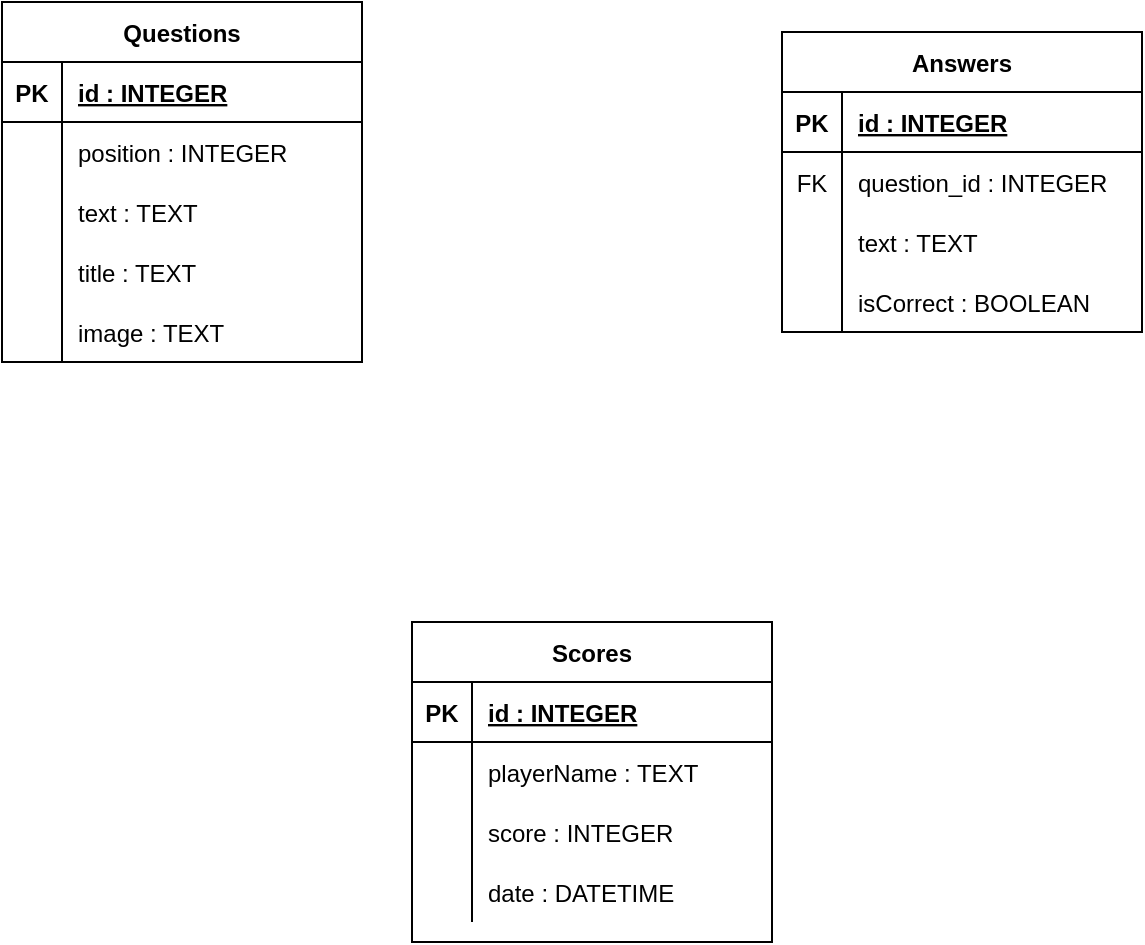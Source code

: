 <mxfile version="14.8.0" type="device"><diagram id="FDrxJfnvuas_eZuh0MXg" name="Page-1"><mxGraphModel dx="1209" dy="749" grid="1" gridSize="10" guides="1" tooltips="1" connect="1" arrows="1" fold="1" page="1" pageScale="1" pageWidth="827" pageHeight="1169" math="0" shadow="0"><root><mxCell id="0"/><mxCell id="1" parent="0"/><mxCell id="aReUAKp8Z7faQ781Bs0b-1" value="Questions" style="shape=table;startSize=30;container=1;collapsible=1;childLayout=tableLayout;fixedRows=1;rowLines=0;fontStyle=1;align=center;resizeLast=1;" vertex="1" parent="1"><mxGeometry x="30" y="70" width="180" height="180" as="geometry"/></mxCell><mxCell id="aReUAKp8Z7faQ781Bs0b-2" value="" style="shape=partialRectangle;collapsible=0;dropTarget=0;pointerEvents=0;fillColor=none;top=0;left=0;bottom=1;right=0;points=[[0,0.5],[1,0.5]];portConstraint=eastwest;" vertex="1" parent="aReUAKp8Z7faQ781Bs0b-1"><mxGeometry y="30" width="180" height="30" as="geometry"/></mxCell><mxCell id="aReUAKp8Z7faQ781Bs0b-3" value="PK" style="shape=partialRectangle;connectable=0;fillColor=none;top=0;left=0;bottom=0;right=0;fontStyle=1;overflow=hidden;" vertex="1" parent="aReUAKp8Z7faQ781Bs0b-2"><mxGeometry width="30" height="30" as="geometry"/></mxCell><mxCell id="aReUAKp8Z7faQ781Bs0b-4" value="id : INTEGER" style="shape=partialRectangle;connectable=0;fillColor=none;top=0;left=0;bottom=0;right=0;align=left;spacingLeft=6;fontStyle=5;overflow=hidden;" vertex="1" parent="aReUAKp8Z7faQ781Bs0b-2"><mxGeometry x="30" width="150" height="30" as="geometry"/></mxCell><mxCell id="aReUAKp8Z7faQ781Bs0b-5" value="" style="shape=partialRectangle;collapsible=0;dropTarget=0;pointerEvents=0;fillColor=none;top=0;left=0;bottom=0;right=0;points=[[0,0.5],[1,0.5]];portConstraint=eastwest;" vertex="1" parent="aReUAKp8Z7faQ781Bs0b-1"><mxGeometry y="60" width="180" height="30" as="geometry"/></mxCell><mxCell id="aReUAKp8Z7faQ781Bs0b-6" value="" style="shape=partialRectangle;connectable=0;fillColor=none;top=0;left=0;bottom=0;right=0;editable=1;overflow=hidden;" vertex="1" parent="aReUAKp8Z7faQ781Bs0b-5"><mxGeometry width="30" height="30" as="geometry"/></mxCell><mxCell id="aReUAKp8Z7faQ781Bs0b-7" value="position : INTEGER" style="shape=partialRectangle;connectable=0;fillColor=none;top=0;left=0;bottom=0;right=0;align=left;spacingLeft=6;overflow=hidden;" vertex="1" parent="aReUAKp8Z7faQ781Bs0b-5"><mxGeometry x="30" width="150" height="30" as="geometry"/></mxCell><mxCell id="aReUAKp8Z7faQ781Bs0b-8" value="" style="shape=partialRectangle;collapsible=0;dropTarget=0;pointerEvents=0;fillColor=none;top=0;left=0;bottom=0;right=0;points=[[0,0.5],[1,0.5]];portConstraint=eastwest;" vertex="1" parent="aReUAKp8Z7faQ781Bs0b-1"><mxGeometry y="90" width="180" height="30" as="geometry"/></mxCell><mxCell id="aReUAKp8Z7faQ781Bs0b-9" value="" style="shape=partialRectangle;connectable=0;fillColor=none;top=0;left=0;bottom=0;right=0;editable=1;overflow=hidden;" vertex="1" parent="aReUAKp8Z7faQ781Bs0b-8"><mxGeometry width="30" height="30" as="geometry"/></mxCell><mxCell id="aReUAKp8Z7faQ781Bs0b-10" value="text : TEXT" style="shape=partialRectangle;connectable=0;fillColor=none;top=0;left=0;bottom=0;right=0;align=left;spacingLeft=6;overflow=hidden;" vertex="1" parent="aReUAKp8Z7faQ781Bs0b-8"><mxGeometry x="30" width="150" height="30" as="geometry"/></mxCell><mxCell id="aReUAKp8Z7faQ781Bs0b-11" value="" style="shape=partialRectangle;collapsible=0;dropTarget=0;pointerEvents=0;fillColor=none;top=0;left=0;bottom=0;right=0;points=[[0,0.5],[1,0.5]];portConstraint=eastwest;" vertex="1" parent="aReUAKp8Z7faQ781Bs0b-1"><mxGeometry y="120" width="180" height="30" as="geometry"/></mxCell><mxCell id="aReUAKp8Z7faQ781Bs0b-12" value="" style="shape=partialRectangle;connectable=0;fillColor=none;top=0;left=0;bottom=0;right=0;editable=1;overflow=hidden;" vertex="1" parent="aReUAKp8Z7faQ781Bs0b-11"><mxGeometry width="30" height="30" as="geometry"/></mxCell><mxCell id="aReUAKp8Z7faQ781Bs0b-13" value="title : TEXT" style="shape=partialRectangle;connectable=0;fillColor=none;top=0;left=0;bottom=0;right=0;align=left;spacingLeft=6;overflow=hidden;" vertex="1" parent="aReUAKp8Z7faQ781Bs0b-11"><mxGeometry x="30" width="150" height="30" as="geometry"/></mxCell><mxCell id="aReUAKp8Z7faQ781Bs0b-14" value="" style="shape=partialRectangle;collapsible=0;dropTarget=0;pointerEvents=0;fillColor=none;top=0;left=0;bottom=0;right=0;points=[[0,0.5],[1,0.5]];portConstraint=eastwest;" vertex="1" parent="aReUAKp8Z7faQ781Bs0b-1"><mxGeometry y="150" width="180" height="30" as="geometry"/></mxCell><mxCell id="aReUAKp8Z7faQ781Bs0b-15" value="" style="shape=partialRectangle;connectable=0;fillColor=none;top=0;left=0;bottom=0;right=0;editable=1;overflow=hidden;" vertex="1" parent="aReUAKp8Z7faQ781Bs0b-14"><mxGeometry width="30" height="30" as="geometry"/></mxCell><mxCell id="aReUAKp8Z7faQ781Bs0b-16" value="image : TEXT" style="shape=partialRectangle;connectable=0;fillColor=none;top=0;left=0;bottom=0;right=0;align=left;spacingLeft=6;overflow=hidden;" vertex="1" parent="aReUAKp8Z7faQ781Bs0b-14"><mxGeometry x="30" width="150" height="30" as="geometry"/></mxCell><mxCell id="aReUAKp8Z7faQ781Bs0b-17" value="Answers" style="shape=table;startSize=30;container=1;collapsible=1;childLayout=tableLayout;fixedRows=1;rowLines=0;fontStyle=1;align=center;resizeLast=1;" vertex="1" parent="1"><mxGeometry x="420" y="85" width="180" height="150" as="geometry"/></mxCell><mxCell id="aReUAKp8Z7faQ781Bs0b-18" value="" style="shape=partialRectangle;collapsible=0;dropTarget=0;pointerEvents=0;fillColor=none;top=0;left=0;bottom=1;right=0;points=[[0,0.5],[1,0.5]];portConstraint=eastwest;" vertex="1" parent="aReUAKp8Z7faQ781Bs0b-17"><mxGeometry y="30" width="180" height="30" as="geometry"/></mxCell><mxCell id="aReUAKp8Z7faQ781Bs0b-19" value="PK" style="shape=partialRectangle;connectable=0;fillColor=none;top=0;left=0;bottom=0;right=0;fontStyle=1;overflow=hidden;" vertex="1" parent="aReUAKp8Z7faQ781Bs0b-18"><mxGeometry width="30" height="30" as="geometry"/></mxCell><mxCell id="aReUAKp8Z7faQ781Bs0b-20" value="id : INTEGER" style="shape=partialRectangle;connectable=0;fillColor=none;top=0;left=0;bottom=0;right=0;align=left;spacingLeft=6;fontStyle=5;overflow=hidden;" vertex="1" parent="aReUAKp8Z7faQ781Bs0b-18"><mxGeometry x="30" width="150" height="30" as="geometry"/></mxCell><mxCell id="aReUAKp8Z7faQ781Bs0b-21" value="" style="shape=partialRectangle;collapsible=0;dropTarget=0;pointerEvents=0;fillColor=none;top=0;left=0;bottom=0;right=0;points=[[0,0.5],[1,0.5]];portConstraint=eastwest;" vertex="1" parent="aReUAKp8Z7faQ781Bs0b-17"><mxGeometry y="60" width="180" height="30" as="geometry"/></mxCell><mxCell id="aReUAKp8Z7faQ781Bs0b-22" value="FK" style="shape=partialRectangle;connectable=0;fillColor=none;top=0;left=0;bottom=0;right=0;editable=1;overflow=hidden;" vertex="1" parent="aReUAKp8Z7faQ781Bs0b-21"><mxGeometry width="30" height="30" as="geometry"/></mxCell><mxCell id="aReUAKp8Z7faQ781Bs0b-23" value="question_id : INTEGER" style="shape=partialRectangle;connectable=0;fillColor=none;top=0;left=0;bottom=0;right=0;align=left;spacingLeft=6;overflow=hidden;" vertex="1" parent="aReUAKp8Z7faQ781Bs0b-21"><mxGeometry x="30" width="150" height="30" as="geometry"/></mxCell><mxCell id="aReUAKp8Z7faQ781Bs0b-24" value="" style="shape=partialRectangle;collapsible=0;dropTarget=0;pointerEvents=0;fillColor=none;top=0;left=0;bottom=0;right=0;points=[[0,0.5],[1,0.5]];portConstraint=eastwest;" vertex="1" parent="aReUAKp8Z7faQ781Bs0b-17"><mxGeometry y="90" width="180" height="30" as="geometry"/></mxCell><mxCell id="aReUAKp8Z7faQ781Bs0b-25" value="" style="shape=partialRectangle;connectable=0;fillColor=none;top=0;left=0;bottom=0;right=0;editable=1;overflow=hidden;" vertex="1" parent="aReUAKp8Z7faQ781Bs0b-24"><mxGeometry width="30" height="30" as="geometry"/></mxCell><mxCell id="aReUAKp8Z7faQ781Bs0b-26" value="text : TEXT" style="shape=partialRectangle;connectable=0;fillColor=none;top=0;left=0;bottom=0;right=0;align=left;spacingLeft=6;overflow=hidden;" vertex="1" parent="aReUAKp8Z7faQ781Bs0b-24"><mxGeometry x="30" width="150" height="30" as="geometry"/></mxCell><mxCell id="aReUAKp8Z7faQ781Bs0b-27" value="" style="shape=partialRectangle;collapsible=0;dropTarget=0;pointerEvents=0;fillColor=none;top=0;left=0;bottom=0;right=0;points=[[0,0.5],[1,0.5]];portConstraint=eastwest;" vertex="1" parent="aReUAKp8Z7faQ781Bs0b-17"><mxGeometry y="120" width="180" height="30" as="geometry"/></mxCell><mxCell id="aReUAKp8Z7faQ781Bs0b-28" value="" style="shape=partialRectangle;connectable=0;fillColor=none;top=0;left=0;bottom=0;right=0;editable=1;overflow=hidden;" vertex="1" parent="aReUAKp8Z7faQ781Bs0b-27"><mxGeometry width="30" height="30" as="geometry"/></mxCell><mxCell id="aReUAKp8Z7faQ781Bs0b-29" value="isCorrect : BOOLEAN" style="shape=partialRectangle;connectable=0;fillColor=none;top=0;left=0;bottom=0;right=0;align=left;spacingLeft=6;overflow=hidden;" vertex="1" parent="aReUAKp8Z7faQ781Bs0b-27"><mxGeometry x="30" width="150" height="30" as="geometry"/></mxCell><mxCell id="aReUAKp8Z7faQ781Bs0b-45" value="Scores" style="shape=table;startSize=30;container=1;collapsible=1;childLayout=tableLayout;fixedRows=1;rowLines=0;fontStyle=1;align=center;resizeLast=1;strokeColor=#000000;fillColor=#ffffff;" vertex="1" parent="1"><mxGeometry x="235" y="380" width="180" height="160" as="geometry"/></mxCell><mxCell id="aReUAKp8Z7faQ781Bs0b-46" value="" style="shape=partialRectangle;collapsible=0;dropTarget=0;pointerEvents=0;fillColor=none;top=0;left=0;bottom=1;right=0;points=[[0,0.5],[1,0.5]];portConstraint=eastwest;" vertex="1" parent="aReUAKp8Z7faQ781Bs0b-45"><mxGeometry y="30" width="180" height="30" as="geometry"/></mxCell><mxCell id="aReUAKp8Z7faQ781Bs0b-47" value="PK" style="shape=partialRectangle;connectable=0;fillColor=none;top=0;left=0;bottom=0;right=0;fontStyle=1;overflow=hidden;" vertex="1" parent="aReUAKp8Z7faQ781Bs0b-46"><mxGeometry width="30" height="30" as="geometry"/></mxCell><mxCell id="aReUAKp8Z7faQ781Bs0b-48" value="id : INTEGER" style="shape=partialRectangle;connectable=0;fillColor=none;top=0;left=0;bottom=0;right=0;align=left;spacingLeft=6;fontStyle=5;overflow=hidden;" vertex="1" parent="aReUAKp8Z7faQ781Bs0b-46"><mxGeometry x="30" width="150" height="30" as="geometry"/></mxCell><mxCell id="aReUAKp8Z7faQ781Bs0b-49" value="" style="shape=partialRectangle;collapsible=0;dropTarget=0;pointerEvents=0;fillColor=none;top=0;left=0;bottom=0;right=0;points=[[0,0.5],[1,0.5]];portConstraint=eastwest;" vertex="1" parent="aReUAKp8Z7faQ781Bs0b-45"><mxGeometry y="60" width="180" height="30" as="geometry"/></mxCell><mxCell id="aReUAKp8Z7faQ781Bs0b-50" value="" style="shape=partialRectangle;connectable=0;fillColor=none;top=0;left=0;bottom=0;right=0;editable=1;overflow=hidden;" vertex="1" parent="aReUAKp8Z7faQ781Bs0b-49"><mxGeometry width="30" height="30" as="geometry"/></mxCell><mxCell id="aReUAKp8Z7faQ781Bs0b-51" value="playerName : TEXT" style="shape=partialRectangle;connectable=0;fillColor=none;top=0;left=0;bottom=0;right=0;align=left;spacingLeft=6;overflow=hidden;" vertex="1" parent="aReUAKp8Z7faQ781Bs0b-49"><mxGeometry x="30" width="150" height="30" as="geometry"/></mxCell><mxCell id="aReUAKp8Z7faQ781Bs0b-52" value="" style="shape=partialRectangle;collapsible=0;dropTarget=0;pointerEvents=0;fillColor=none;top=0;left=0;bottom=0;right=0;points=[[0,0.5],[1,0.5]];portConstraint=eastwest;" vertex="1" parent="aReUAKp8Z7faQ781Bs0b-45"><mxGeometry y="90" width="180" height="30" as="geometry"/></mxCell><mxCell id="aReUAKp8Z7faQ781Bs0b-53" value="" style="shape=partialRectangle;connectable=0;fillColor=none;top=0;left=0;bottom=0;right=0;editable=1;overflow=hidden;" vertex="1" parent="aReUAKp8Z7faQ781Bs0b-52"><mxGeometry width="30" height="30" as="geometry"/></mxCell><mxCell id="aReUAKp8Z7faQ781Bs0b-54" value="score : INTEGER" style="shape=partialRectangle;connectable=0;fillColor=none;top=0;left=0;bottom=0;right=0;align=left;spacingLeft=6;overflow=hidden;" vertex="1" parent="aReUAKp8Z7faQ781Bs0b-52"><mxGeometry x="30" width="150" height="30" as="geometry"/></mxCell><mxCell id="aReUAKp8Z7faQ781Bs0b-55" value="" style="shape=partialRectangle;collapsible=0;dropTarget=0;pointerEvents=0;fillColor=none;top=0;left=0;bottom=0;right=0;points=[[0,0.5],[1,0.5]];portConstraint=eastwest;" vertex="1" parent="aReUAKp8Z7faQ781Bs0b-45"><mxGeometry y="120" width="180" height="30" as="geometry"/></mxCell><mxCell id="aReUAKp8Z7faQ781Bs0b-56" value="" style="shape=partialRectangle;connectable=0;fillColor=none;top=0;left=0;bottom=0;right=0;editable=1;overflow=hidden;" vertex="1" parent="aReUAKp8Z7faQ781Bs0b-55"><mxGeometry width="30" height="30" as="geometry"/></mxCell><mxCell id="aReUAKp8Z7faQ781Bs0b-57" value="date : DATETIME" style="shape=partialRectangle;connectable=0;fillColor=none;top=0;left=0;bottom=0;right=0;align=left;spacingLeft=6;overflow=hidden;" vertex="1" parent="aReUAKp8Z7faQ781Bs0b-55"><mxGeometry x="30" width="150" height="30" as="geometry"/></mxCell></root></mxGraphModel></diagram></mxfile>